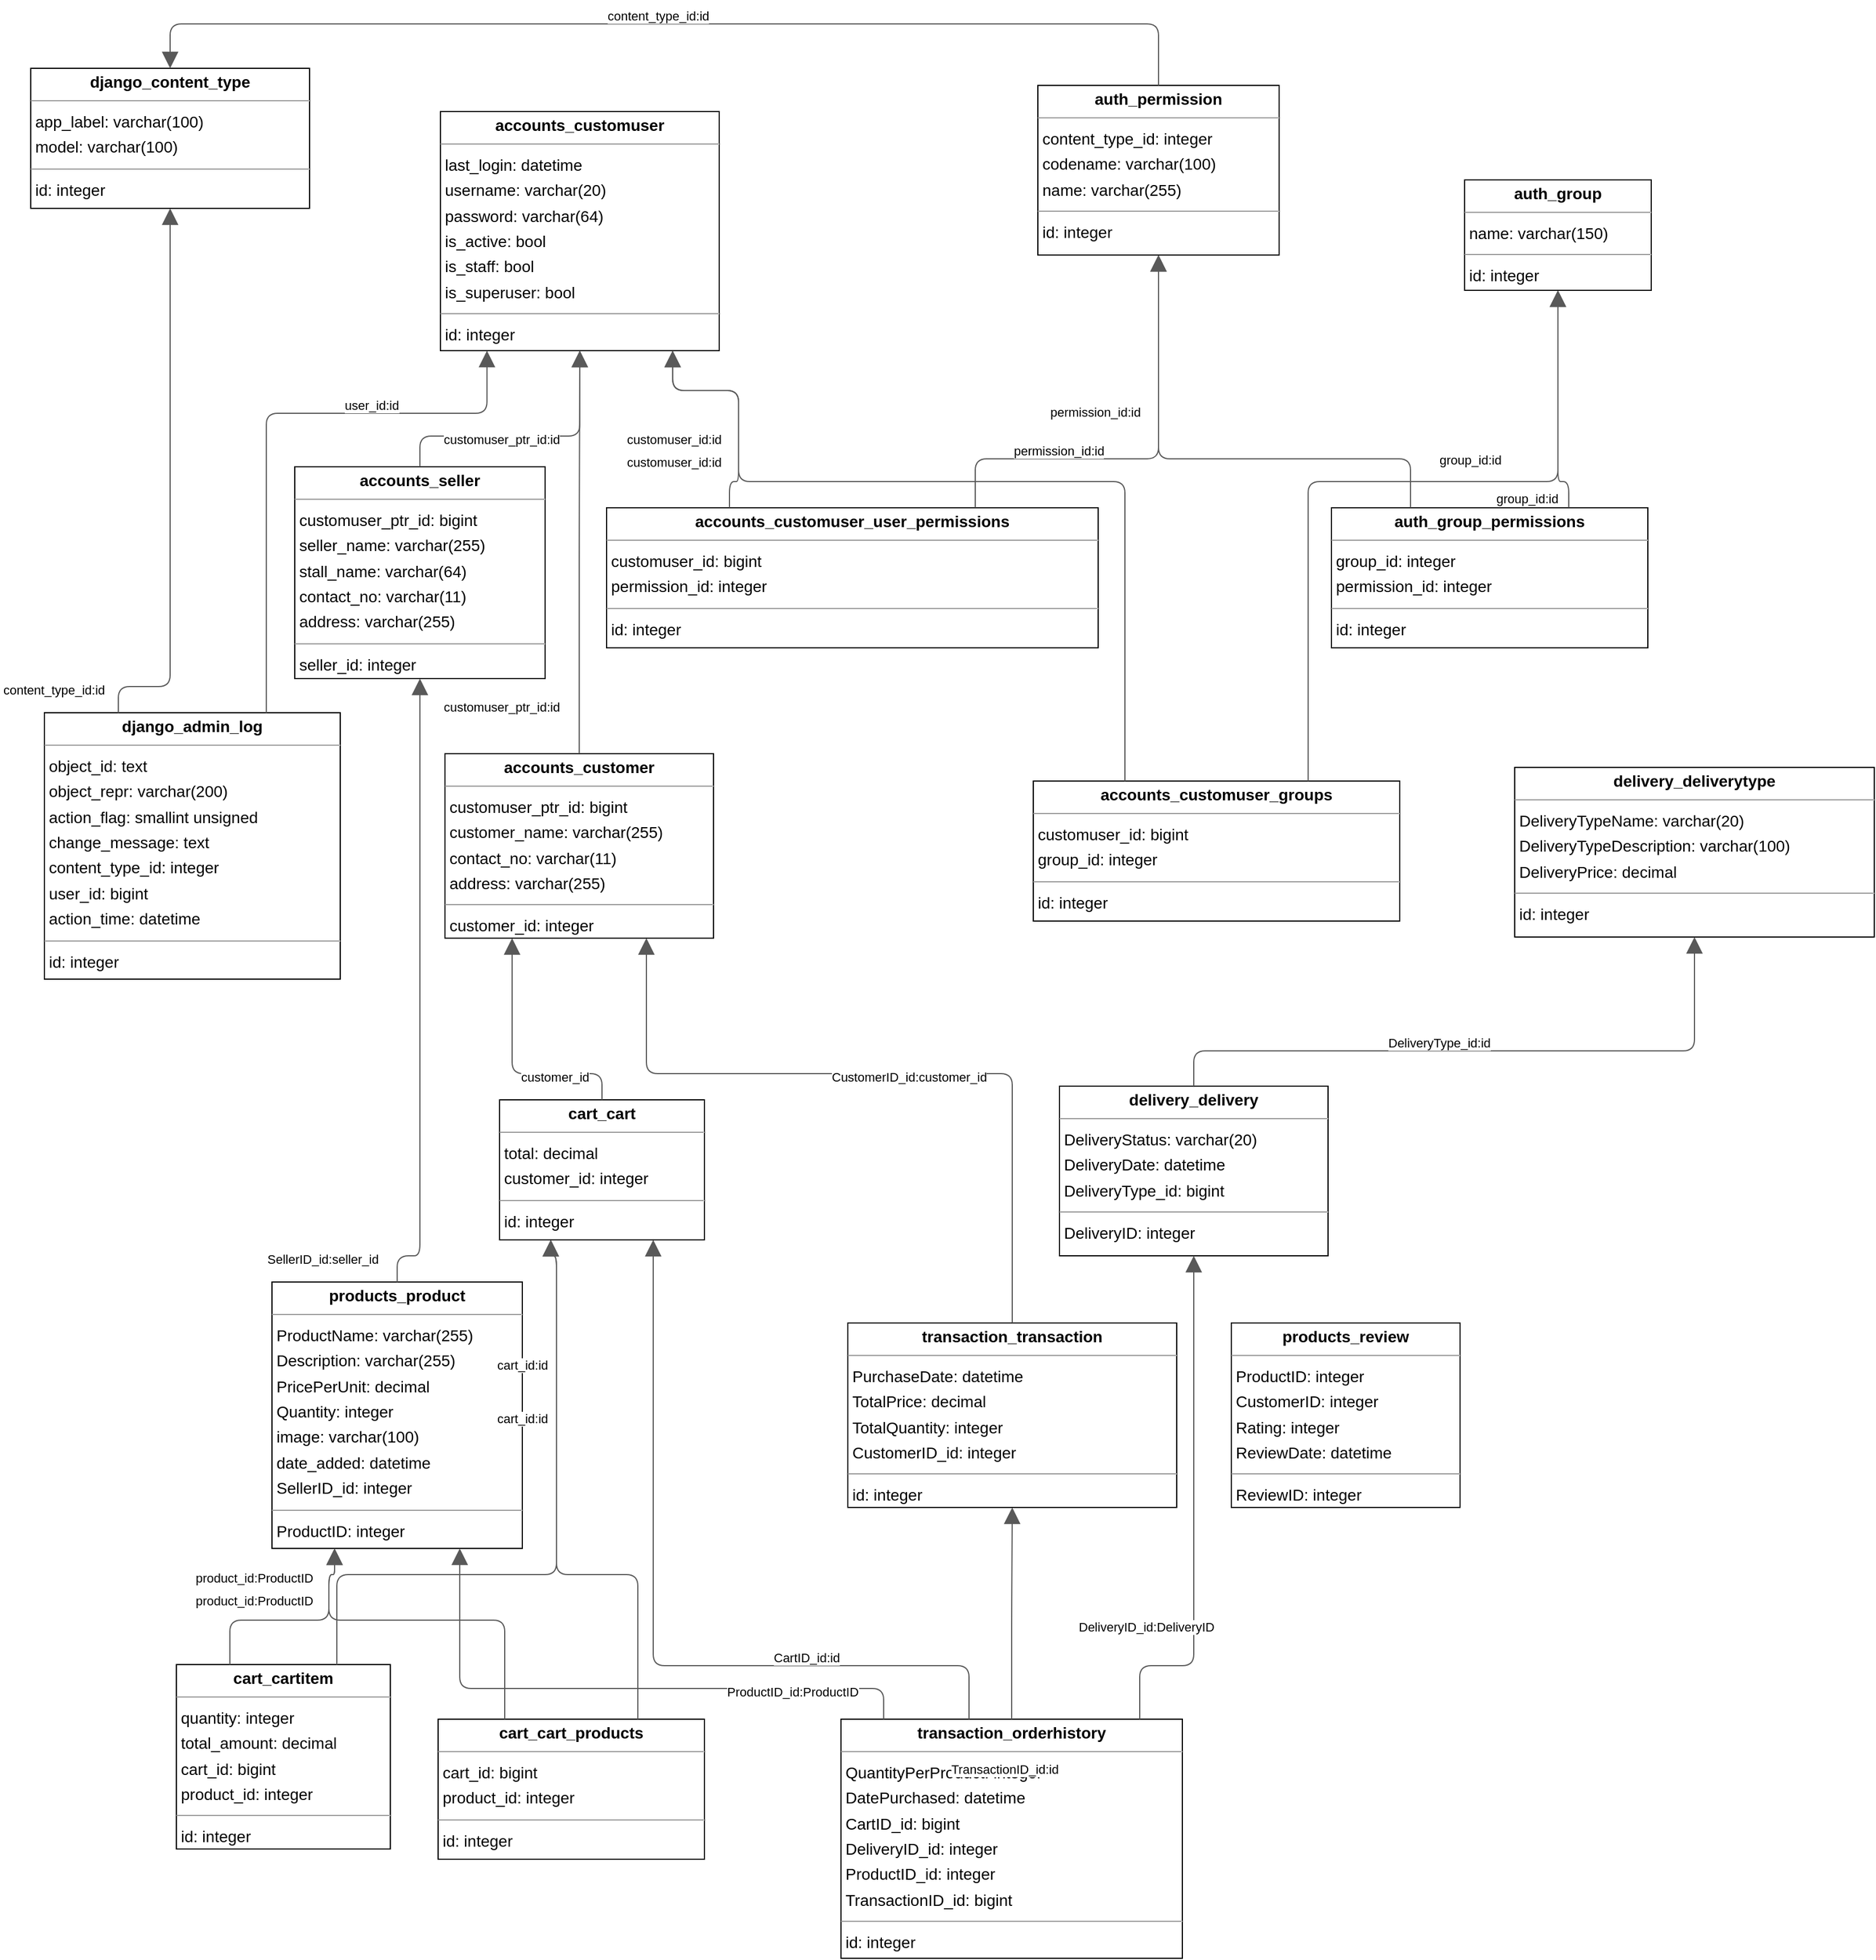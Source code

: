<mxGraphModel dx="0" dy="0" grid="1" gridSize="10" guides="1" tooltips="1" connect="1" arrows="1" fold="1" page="0" pageScale="1" background="none" math="0" shadow="0">
  <root>
    <mxCell id="0" />
    <mxCell id="1" parent="0" />
    <mxCell id="node13" parent="1" vertex="1" value="&lt;p style=&quot;margin:0px;margin-top:4px;text-align:center;&quot;&gt;&lt;b&gt;accounts_customer&lt;/b&gt;&lt;/p&gt;&lt;hr size=&quot;1&quot;/&gt;&lt;p style=&quot;margin:0 0 0 4px;line-height:1.6;&quot;&gt; customuser_ptr_id: bigint&lt;br/&gt; customer_name: varchar(255)&lt;br/&gt; contact_no: varchar(11)&lt;br/&gt; address: varchar(255)&lt;/p&gt;&lt;hr size=&quot;1&quot;/&gt;&lt;p style=&quot;margin:0 0 0 4px;line-height:1.6;&quot;&gt; customer_id: integer&lt;/p&gt;" style="verticalAlign=top;align=left;overflow=fill;fontSize=14;fontFamily=Helvetica;html=1;rounded=0;shadow=0;comic=0;labelBackgroundColor=none;strokeWidth=1;">
      <mxGeometry x="149" y="819" width="236" height="162" as="geometry" />
    </mxCell>
    <mxCell id="node3" parent="1" vertex="1" value="&lt;p style=&quot;margin:0px;margin-top:4px;text-align:center;&quot;&gt;&lt;b&gt;accounts_customuser&lt;/b&gt;&lt;/p&gt;&lt;hr size=&quot;1&quot;/&gt;&lt;p style=&quot;margin:0 0 0 4px;line-height:1.6;&quot;&gt; last_login: datetime&lt;br/&gt; username: varchar(20)&lt;br/&gt; password: varchar(64)&lt;br/&gt; is_active: bool&lt;br/&gt; is_staff: bool&lt;br/&gt; is_superuser: bool&lt;/p&gt;&lt;hr size=&quot;1&quot;/&gt;&lt;p style=&quot;margin:0 0 0 4px;line-height:1.6;&quot;&gt; id: integer&lt;/p&gt;" style="verticalAlign=top;align=left;overflow=fill;fontSize=14;fontFamily=Helvetica;html=1;rounded=0;shadow=0;comic=0;labelBackgroundColor=none;strokeWidth=1;">
      <mxGeometry x="145" y="255" width="245" height="210" as="geometry" />
    </mxCell>
    <mxCell id="node2" parent="1" vertex="1" value="&lt;p style=&quot;margin:0px;margin-top:4px;text-align:center;&quot;&gt;&lt;b&gt;accounts_customuser_groups&lt;/b&gt;&lt;/p&gt;&lt;hr size=&quot;1&quot;/&gt;&lt;p style=&quot;margin:0 0 0 4px;line-height:1.6;&quot;&gt; customuser_id: bigint&lt;br/&gt; group_id: integer&lt;/p&gt;&lt;hr size=&quot;1&quot;/&gt;&lt;p style=&quot;margin:0 0 0 4px;line-height:1.6;&quot;&gt; id: integer&lt;/p&gt;" style="verticalAlign=top;align=left;overflow=fill;fontSize=14;fontFamily=Helvetica;html=1;rounded=0;shadow=0;comic=0;labelBackgroundColor=none;strokeWidth=1;">
      <mxGeometry x="666" y="843" width="322" height="123" as="geometry" />
    </mxCell>
    <mxCell id="node8" parent="1" vertex="1" value="&lt;p style=&quot;margin:0px;margin-top:4px;text-align:center;&quot;&gt;&lt;b&gt;accounts_customuser_user_permissions&lt;/b&gt;&lt;/p&gt;&lt;hr size=&quot;1&quot;/&gt;&lt;p style=&quot;margin:0 0 0 4px;line-height:1.6;&quot;&gt; customuser_id: bigint&lt;br/&gt; permission_id: integer&lt;/p&gt;&lt;hr size=&quot;1&quot;/&gt;&lt;p style=&quot;margin:0 0 0 4px;line-height:1.6;&quot;&gt; id: integer&lt;/p&gt;" style="verticalAlign=top;align=left;overflow=fill;fontSize=14;fontFamily=Helvetica;html=1;rounded=0;shadow=0;comic=0;labelBackgroundColor=none;strokeWidth=1;">
      <mxGeometry x="291" y="603" width="432" height="123" as="geometry" />
    </mxCell>
    <mxCell id="node11" parent="1" vertex="1" value="&lt;p style=&quot;margin:0px;margin-top:4px;text-align:center;&quot;&gt;&lt;b&gt;accounts_seller&lt;/b&gt;&lt;/p&gt;&lt;hr size=&quot;1&quot;/&gt;&lt;p style=&quot;margin:0 0 0 4px;line-height:1.6;&quot;&gt; customuser_ptr_id: bigint&lt;br/&gt; seller_name: varchar(255)&lt;br/&gt; stall_name: varchar(64)&lt;br/&gt; contact_no: varchar(11)&lt;br/&gt; address: varchar(255)&lt;/p&gt;&lt;hr size=&quot;1&quot;/&gt;&lt;p style=&quot;margin:0 0 0 4px;line-height:1.6;&quot;&gt; seller_id: integer&lt;/p&gt;" style="verticalAlign=top;align=left;overflow=fill;fontSize=14;fontFamily=Helvetica;html=1;rounded=0;shadow=0;comic=0;labelBackgroundColor=none;strokeWidth=1;">
      <mxGeometry x="17" y="567" width="220" height="186" as="geometry" />
    </mxCell>
    <mxCell id="node6" parent="1" vertex="1" value="&lt;p style=&quot;margin:0px;margin-top:4px;text-align:center;&quot;&gt;&lt;b&gt;auth_group&lt;/b&gt;&lt;/p&gt;&lt;hr size=&quot;1&quot;/&gt;&lt;p style=&quot;margin:0 0 0 4px;line-height:1.6;&quot;&gt; name: varchar(150)&lt;/p&gt;&lt;hr size=&quot;1&quot;/&gt;&lt;p style=&quot;margin:0 0 0 4px;line-height:1.6;&quot;&gt; id: integer&lt;/p&gt;" style="verticalAlign=top;align=left;overflow=fill;fontSize=14;fontFamily=Helvetica;html=1;rounded=0;shadow=0;comic=0;labelBackgroundColor=none;strokeWidth=1;">
      <mxGeometry x="1045" y="315" width="164" height="97" as="geometry" />
    </mxCell>
    <mxCell id="node14" parent="1" vertex="1" value="&lt;p style=&quot;margin:0px;margin-top:4px;text-align:center;&quot;&gt;&lt;b&gt;auth_group_permissions&lt;/b&gt;&lt;/p&gt;&lt;hr size=&quot;1&quot;/&gt;&lt;p style=&quot;margin:0 0 0 4px;line-height:1.6;&quot;&gt; group_id: integer&lt;br/&gt; permission_id: integer&lt;/p&gt;&lt;hr size=&quot;1&quot;/&gt;&lt;p style=&quot;margin:0 0 0 4px;line-height:1.6;&quot;&gt; id: integer&lt;/p&gt;" style="verticalAlign=top;align=left;overflow=fill;fontSize=14;fontFamily=Helvetica;html=1;rounded=0;shadow=0;comic=0;labelBackgroundColor=none;strokeWidth=1;">
      <mxGeometry x="928" y="603" width="278" height="123" as="geometry" />
    </mxCell>
    <mxCell id="node17" parent="1" vertex="1" value="&lt;p style=&quot;margin:0px;margin-top:4px;text-align:center;&quot;&gt;&lt;b&gt;auth_permission&lt;/b&gt;&lt;/p&gt;&lt;hr size=&quot;1&quot;/&gt;&lt;p style=&quot;margin:0 0 0 4px;line-height:1.6;&quot;&gt; content_type_id: integer&lt;br/&gt; codename: varchar(100)&lt;br/&gt; name: varchar(255)&lt;/p&gt;&lt;hr size=&quot;1&quot;/&gt;&lt;p style=&quot;margin:0 0 0 4px;line-height:1.6;&quot;&gt; id: integer&lt;/p&gt;" style="verticalAlign=top;align=left;overflow=fill;fontSize=14;fontFamily=Helvetica;html=1;rounded=0;shadow=0;comic=0;labelBackgroundColor=none;strokeWidth=1;">
      <mxGeometry x="670" y="232" width="212" height="149" as="geometry" />
    </mxCell>
    <mxCell id="node15" parent="1" vertex="1" value="&lt;p style=&quot;margin:0px;margin-top:4px;text-align:center;&quot;&gt;&lt;b&gt;cart_cart&lt;/b&gt;&lt;/p&gt;&lt;hr size=&quot;1&quot;/&gt;&lt;p style=&quot;margin:0 0 0 4px;line-height:1.6;&quot;&gt; total: decimal&lt;br/&gt; customer_id: integer&lt;/p&gt;&lt;hr size=&quot;1&quot;/&gt;&lt;p style=&quot;margin:0 0 0 4px;line-height:1.6;&quot;&gt; id: integer&lt;/p&gt;" style="verticalAlign=top;align=left;overflow=fill;fontSize=14;fontFamily=Helvetica;html=1;rounded=0;shadow=0;comic=0;labelBackgroundColor=none;strokeWidth=1;">
      <mxGeometry x="197" y="1123" width="180" height="123" as="geometry" />
    </mxCell>
    <mxCell id="node18" parent="1" vertex="1" value="&lt;p style=&quot;margin:0px;margin-top:4px;text-align:center;&quot;&gt;&lt;b&gt;cart_cart_products&lt;/b&gt;&lt;/p&gt;&lt;hr size=&quot;1&quot;/&gt;&lt;p style=&quot;margin:0 0 0 4px;line-height:1.6;&quot;&gt; cart_id: bigint&lt;br/&gt; product_id: integer&lt;/p&gt;&lt;hr size=&quot;1&quot;/&gt;&lt;p style=&quot;margin:0 0 0 4px;line-height:1.6;&quot;&gt; id: integer&lt;/p&gt;" style="verticalAlign=top;align=left;overflow=fill;fontSize=14;fontFamily=Helvetica;html=1;rounded=0;shadow=0;comic=0;labelBackgroundColor=none;strokeWidth=1;">
      <mxGeometry x="143" y="1667" width="234" height="123" as="geometry" />
    </mxCell>
    <mxCell id="node7" parent="1" vertex="1" value="&lt;p style=&quot;margin:0px;margin-top:4px;text-align:center;&quot;&gt;&lt;b&gt;cart_cartitem&lt;/b&gt;&lt;/p&gt;&lt;hr size=&quot;1&quot;/&gt;&lt;p style=&quot;margin:0 0 0 4px;line-height:1.6;&quot;&gt; quantity: integer&lt;br/&gt; total_amount: decimal&lt;br/&gt; cart_id: bigint&lt;br/&gt; product_id: integer&lt;/p&gt;&lt;hr size=&quot;1&quot;/&gt;&lt;p style=&quot;margin:0 0 0 4px;line-height:1.6;&quot;&gt; id: integer&lt;/p&gt;" style="verticalAlign=top;align=left;overflow=fill;fontSize=14;fontFamily=Helvetica;html=1;rounded=0;shadow=0;comic=0;labelBackgroundColor=none;strokeWidth=1;">
      <mxGeometry x="-87" y="1619" width="188" height="162" as="geometry" />
    </mxCell>
    <mxCell id="node9" parent="1" vertex="1" value="&lt;p style=&quot;margin:0px;margin-top:4px;text-align:center;&quot;&gt;&lt;b&gt;delivery_delivery&lt;/b&gt;&lt;/p&gt;&lt;hr size=&quot;1&quot;/&gt;&lt;p style=&quot;margin:0 0 0 4px;line-height:1.6;&quot;&gt; DeliveryStatus: varchar(20)&lt;br/&gt; DeliveryDate: datetime&lt;br/&gt; DeliveryType_id: bigint&lt;/p&gt;&lt;hr size=&quot;1&quot;/&gt;&lt;p style=&quot;margin:0 0 0 4px;line-height:1.6;&quot;&gt; DeliveryID: integer&lt;/p&gt;" style="verticalAlign=top;align=left;overflow=fill;fontSize=14;fontFamily=Helvetica;html=1;rounded=0;shadow=0;comic=0;labelBackgroundColor=none;strokeWidth=1;">
      <mxGeometry x="689" y="1111" width="236" height="149" as="geometry" />
    </mxCell>
    <mxCell id="node0" parent="1" vertex="1" value="&lt;p style=&quot;margin:0px;margin-top:4px;text-align:center;&quot;&gt;&lt;b&gt;delivery_deliverytype&lt;/b&gt;&lt;/p&gt;&lt;hr size=&quot;1&quot;/&gt;&lt;p style=&quot;margin:0 0 0 4px;line-height:1.6;&quot;&gt; DeliveryTypeName: varchar(20)&lt;br/&gt; DeliveryTypeDescription: varchar(100)&lt;br/&gt; DeliveryPrice: decimal&lt;/p&gt;&lt;hr size=&quot;1&quot;/&gt;&lt;p style=&quot;margin:0 0 0 4px;line-height:1.6;&quot;&gt; id: integer&lt;/p&gt;" style="verticalAlign=top;align=left;overflow=fill;fontSize=14;fontFamily=Helvetica;html=1;rounded=0;shadow=0;comic=0;labelBackgroundColor=none;strokeWidth=1;">
      <mxGeometry x="1089" y="831" width="316" height="149" as="geometry" />
    </mxCell>
    <mxCell id="node16" parent="1" vertex="1" value="&lt;p style=&quot;margin:0px;margin-top:4px;text-align:center;&quot;&gt;&lt;b&gt;django_admin_log&lt;/b&gt;&lt;/p&gt;&lt;hr size=&quot;1&quot;/&gt;&lt;p style=&quot;margin:0 0 0 4px;line-height:1.6;&quot;&gt; object_id: text&lt;br/&gt; object_repr: varchar(200)&lt;br/&gt; action_flag: smallint unsigned&lt;br/&gt; change_message: text&lt;br/&gt; content_type_id: integer&lt;br/&gt; user_id: bigint&lt;br/&gt; action_time: datetime&lt;/p&gt;&lt;hr size=&quot;1&quot;/&gt;&lt;p style=&quot;margin:0 0 0 4px;line-height:1.6;&quot;&gt; id: integer&lt;/p&gt;" style="verticalAlign=top;align=left;overflow=fill;fontSize=14;fontFamily=Helvetica;html=1;rounded=0;shadow=0;comic=0;labelBackgroundColor=none;strokeWidth=1;">
      <mxGeometry x="-203" y="783" width="260" height="234" as="geometry" />
    </mxCell>
    <mxCell id="node1" parent="1" vertex="1" value="&lt;p style=&quot;margin:0px;margin-top:4px;text-align:center;&quot;&gt;&lt;b&gt;django_content_type&lt;/b&gt;&lt;/p&gt;&lt;hr size=&quot;1&quot;/&gt;&lt;p style=&quot;margin:0 0 0 4px;line-height:1.6;&quot;&gt; app_label: varchar(100)&lt;br/&gt; model: varchar(100)&lt;/p&gt;&lt;hr size=&quot;1&quot;/&gt;&lt;p style=&quot;margin:0 0 0 4px;line-height:1.6;&quot;&gt; id: integer&lt;/p&gt;" style="verticalAlign=top;align=left;overflow=fill;fontSize=14;fontFamily=Helvetica;html=1;rounded=0;shadow=0;comic=0;labelBackgroundColor=none;strokeWidth=1;">
      <mxGeometry x="-215" y="217" width="245" height="123" as="geometry" />
    </mxCell>
    <mxCell id="node5" parent="1" vertex="1" value="&lt;p style=&quot;margin:0px;margin-top:4px;text-align:center;&quot;&gt;&lt;b&gt;products_product&lt;/b&gt;&lt;/p&gt;&lt;hr size=&quot;1&quot;/&gt;&lt;p style=&quot;margin:0 0 0 4px;line-height:1.6;&quot;&gt; ProductName: varchar(255)&lt;br/&gt; Description: varchar(255)&lt;br/&gt; PricePerUnit: decimal&lt;br/&gt; Quantity: integer&lt;br/&gt; image: varchar(100)&lt;br/&gt; date_added: datetime&lt;br/&gt; SellerID_id: integer&lt;/p&gt;&lt;hr size=&quot;1&quot;/&gt;&lt;p style=&quot;margin:0 0 0 4px;line-height:1.6;&quot;&gt; ProductID: integer&lt;/p&gt;" style="verticalAlign=top;align=left;overflow=fill;fontSize=14;fontFamily=Helvetica;html=1;rounded=0;shadow=0;comic=0;labelBackgroundColor=none;strokeWidth=1;">
      <mxGeometry x="-3" y="1283" width="220" height="234" as="geometry" />
    </mxCell>
    <mxCell id="node12" parent="1" vertex="1" value="&lt;p style=&quot;margin:0px;margin-top:4px;text-align:center;&quot;&gt;&lt;b&gt;products_review&lt;/b&gt;&lt;/p&gt;&lt;hr size=&quot;1&quot;/&gt;&lt;p style=&quot;margin:0 0 0 4px;line-height:1.6;&quot;&gt; ProductID: integer&lt;br/&gt; CustomerID: integer&lt;br/&gt; Rating: integer&lt;br/&gt; ReviewDate: datetime&lt;/p&gt;&lt;hr size=&quot;1&quot;/&gt;&lt;p style=&quot;margin:0 0 0 4px;line-height:1.6;&quot;&gt; ReviewID: integer&lt;/p&gt;" style="verticalAlign=top;align=left;overflow=fill;fontSize=14;fontFamily=Helvetica;html=1;rounded=0;shadow=0;comic=0;labelBackgroundColor=none;strokeWidth=1;">
      <mxGeometry x="840" y="1319" width="201" height="162" as="geometry" />
    </mxCell>
    <mxCell id="node10" parent="1" vertex="1" value="&lt;p style=&quot;margin:0px;margin-top:4px;text-align:center;&quot;&gt;&lt;b&gt;transaction_orderhistory&lt;/b&gt;&lt;/p&gt;&lt;hr size=&quot;1&quot;/&gt;&lt;p style=&quot;margin:0 0 0 4px;line-height:1.6;&quot;&gt; QuantityPerProduct: integer&lt;br/&gt; DatePurchased: datetime&lt;br/&gt; CartID_id: bigint&lt;br/&gt; DeliveryID_id: integer&lt;br/&gt; ProductID_id: integer&lt;br/&gt; TransactionID_id: bigint&lt;/p&gt;&lt;hr size=&quot;1&quot;/&gt;&lt;p style=&quot;margin:0 0 0 4px;line-height:1.6;&quot;&gt; id: integer&lt;/p&gt;" style="verticalAlign=top;align=left;overflow=fill;fontSize=14;fontFamily=Helvetica;html=1;rounded=0;shadow=0;comic=0;labelBackgroundColor=none;strokeWidth=1;">
      <mxGeometry x="497" y="1667" width="300" height="210" as="geometry" />
    </mxCell>
    <mxCell id="node4" parent="1" vertex="1" value="&lt;p style=&quot;margin:0px;margin-top:4px;text-align:center;&quot;&gt;&lt;b&gt;transaction_transaction&lt;/b&gt;&lt;/p&gt;&lt;hr size=&quot;1&quot;/&gt;&lt;p style=&quot;margin:0 0 0 4px;line-height:1.6;&quot;&gt; PurchaseDate: datetime&lt;br/&gt; TotalPrice: decimal&lt;br/&gt; TotalQuantity: integer&lt;br/&gt; CustomerID_id: integer&lt;/p&gt;&lt;hr size=&quot;1&quot;/&gt;&lt;p style=&quot;margin:0 0 0 4px;line-height:1.6;&quot;&gt; id: integer&lt;/p&gt;" style="verticalAlign=top;align=left;overflow=fill;fontSize=14;fontFamily=Helvetica;html=1;rounded=0;shadow=0;comic=0;labelBackgroundColor=none;strokeWidth=1;">
      <mxGeometry x="503" y="1319" width="289" height="162" as="geometry" />
    </mxCell>
    <mxCell id="edge21" edge="1" value="" parent="1" source="node13" target="node3" style="html=1;rounded=1;edgeStyle=orthogonalEdgeStyle;dashed=0;startArrow=none;endArrow=block;endSize=12;strokeColor=#595959;exitX=0.500;exitY=0.000;exitDx=0;exitDy=0;entryX=0.500;entryY=1.000;entryDx=0;entryDy=0;">
      <mxGeometry width="50" height="50" relative="1" as="geometry">
        <Array as="points" />
      </mxGeometry>
    </mxCell>
    <mxCell id="label128" parent="edge21" vertex="1" connectable="0" value="customuser_ptr_id:id" style="edgeLabel;resizable=0;html=1;align=left;verticalAlign=top;strokeColor=default;">
      <mxGeometry x="146" y="765" as="geometry" />
    </mxCell>
    <mxCell id="edge2" edge="1" value="" parent="1" source="node2" target="node3" style="html=1;rounded=1;edgeStyle=orthogonalEdgeStyle;dashed=0;startArrow=none;endArrow=block;endSize=12;strokeColor=#595959;exitX=0.250;exitY=0.000;exitDx=0;exitDy=0;entryX=0.833;entryY=1.000;entryDx=0;entryDy=0;">
      <mxGeometry width="50" height="50" relative="1" as="geometry">
        <Array as="points">
          <mxPoint x="747" y="580" />
          <mxPoint x="407" y="580" />
          <mxPoint x="407" y="500" />
          <mxPoint x="349" y="500" />
        </Array>
      </mxGeometry>
    </mxCell>
    <mxCell id="label14" parent="edge2" vertex="1" connectable="0" value="customuser_id:id" style="edgeLabel;resizable=0;html=1;align=left;verticalAlign=top;strokeColor=default;">
      <mxGeometry x="307" y="530" as="geometry" />
    </mxCell>
    <mxCell id="edge13" edge="1" value="" parent="1" source="node2" target="node6" style="html=1;rounded=1;edgeStyle=orthogonalEdgeStyle;dashed=0;startArrow=none;endArrow=block;endSize=12;strokeColor=#595959;exitX=0.750;exitY=0.000;exitDx=0;exitDy=0;entryX=0.500;entryY=1.000;entryDx=0;entryDy=0;">
      <mxGeometry width="50" height="50" relative="1" as="geometry">
        <Array as="points">
          <mxPoint x="908" y="580" />
          <mxPoint x="1127" y="580" />
        </Array>
      </mxGeometry>
    </mxCell>
    <mxCell id="label80" parent="edge13" vertex="1" connectable="0" value="group_id:id" style="edgeLabel;resizable=0;html=1;align=left;verticalAlign=top;strokeColor=default;">
      <mxGeometry x="1021" y="548" as="geometry" />
    </mxCell>
    <mxCell id="edge11" edge="1" value="" parent="1" source="node8" target="node3" style="html=1;rounded=1;edgeStyle=orthogonalEdgeStyle;dashed=0;startArrow=none;endArrow=block;endSize=12;strokeColor=#595959;exitX=0.250;exitY=0.000;exitDx=0;exitDy=0;entryX=0.833;entryY=1.000;entryDx=0;entryDy=0;">
      <mxGeometry width="50" height="50" relative="1" as="geometry">
        <Array as="points">
          <mxPoint x="399" y="580" />
          <mxPoint x="407" y="580" />
          <mxPoint x="407" y="500" />
          <mxPoint x="349" y="500" />
        </Array>
      </mxGeometry>
    </mxCell>
    <mxCell id="label68" parent="edge11" vertex="1" connectable="0" value="customuser_id:id" style="edgeLabel;resizable=0;html=1;align=left;verticalAlign=top;strokeColor=default;">
      <mxGeometry x="307" y="550" as="geometry" />
    </mxCell>
    <mxCell id="edge10" edge="1" value="" parent="1" source="node8" target="node17" style="html=1;rounded=1;edgeStyle=orthogonalEdgeStyle;dashed=0;startArrow=none;endArrow=block;endSize=12;strokeColor=#595959;exitX=0.750;exitY=0.000;exitDx=0;exitDy=0;entryX=0.500;entryY=1.000;entryDx=0;entryDy=0;">
      <mxGeometry width="50" height="50" relative="1" as="geometry">
        <Array as="points">
          <mxPoint x="615" y="560" />
          <mxPoint x="776" y="560" />
        </Array>
      </mxGeometry>
    </mxCell>
    <mxCell id="label62" parent="edge10" vertex="1" connectable="0" value="permission_id:id" style="edgeLabel;resizable=0;html=1;align=left;verticalAlign=top;strokeColor=default;">
      <mxGeometry x="647" y="540" as="geometry" />
    </mxCell>
    <mxCell id="edge0" edge="1" value="" parent="1" source="node11" target="node3" style="html=1;rounded=1;edgeStyle=orthogonalEdgeStyle;dashed=0;startArrow=none;endArrow=block;endSize=12;strokeColor=#595959;exitX=0.500;exitY=0.000;exitDx=0;exitDy=0;entryX=0.500;entryY=1.000;entryDx=0;entryDy=0;">
      <mxGeometry width="50" height="50" relative="1" as="geometry">
        <Array as="points">
          <mxPoint x="127" y="540" />
          <mxPoint x="267" y="540" />
        </Array>
      </mxGeometry>
    </mxCell>
    <mxCell id="label2" parent="edge0" vertex="1" connectable="0" value="customuser_ptr_id:id" style="edgeLabel;resizable=0;html=1;align=left;verticalAlign=top;strokeColor=default;">
      <mxGeometry x="146" y="530" as="geometry" />
    </mxCell>
    <mxCell id="edge7" edge="1" value="" parent="1" source="node14" target="node6" style="html=1;rounded=1;edgeStyle=orthogonalEdgeStyle;dashed=0;startArrow=none;endArrow=block;endSize=12;strokeColor=#595959;exitX=0.750;exitY=0.000;exitDx=0;exitDy=0;entryX=0.500;entryY=1.000;entryDx=0;entryDy=0;">
      <mxGeometry width="50" height="50" relative="1" as="geometry">
        <Array as="points">
          <mxPoint x="1137" y="580" />
          <mxPoint x="1127" y="580" />
        </Array>
      </mxGeometry>
    </mxCell>
    <mxCell id="label44" parent="edge7" vertex="1" connectable="0" value="group_id:id" style="edgeLabel;resizable=0;html=1;align=left;verticalAlign=top;strokeColor=default;">
      <mxGeometry x="1071" y="582" as="geometry" />
    </mxCell>
    <mxCell id="edge18" edge="1" value="" parent="1" source="node14" target="node17" style="html=1;rounded=1;edgeStyle=orthogonalEdgeStyle;dashed=0;startArrow=none;endArrow=block;endSize=12;strokeColor=#595959;exitX=0.250;exitY=0.000;exitDx=0;exitDy=0;entryX=0.500;entryY=1.000;entryDx=0;entryDy=0;">
      <mxGeometry width="50" height="50" relative="1" as="geometry">
        <Array as="points">
          <mxPoint x="998" y="560" />
          <mxPoint x="776" y="560" />
        </Array>
      </mxGeometry>
    </mxCell>
    <mxCell id="label110" parent="edge18" vertex="1" connectable="0" value="permission_id:id" style="edgeLabel;resizable=0;html=1;align=left;verticalAlign=top;strokeColor=default;">
      <mxGeometry x="679" y="506" as="geometry" />
    </mxCell>
    <mxCell id="edge8" edge="1" value="" parent="1" source="node17" target="node1" style="html=1;rounded=1;edgeStyle=orthogonalEdgeStyle;dashed=0;startArrow=none;endArrow=block;endSize=12;strokeColor=#595959;exitX=0.500;exitY=0.000;exitDx=0;exitDy=0;entryX=0.500;entryY=0.000;entryDx=0;entryDy=0;">
      <mxGeometry width="50" height="50" relative="1" as="geometry">
        <Array as="points">
          <mxPoint x="776" y="178" />
          <mxPoint x="-93" y="178" />
        </Array>
      </mxGeometry>
    </mxCell>
    <mxCell id="label50" parent="edge8" vertex="1" connectable="0" value="content_type_id:id" style="edgeLabel;resizable=0;html=1;align=left;verticalAlign=top;strokeColor=default;">
      <mxGeometry x="290" y="158" as="geometry" />
    </mxCell>
    <mxCell id="edge4" edge="1" value="" parent="1" source="node15" target="node13" style="html=1;rounded=1;edgeStyle=orthogonalEdgeStyle;dashed=0;startArrow=none;endArrow=block;endSize=12;strokeColor=#595959;exitX=0.500;exitY=0.000;exitDx=0;exitDy=0;entryX=0.250;entryY=1.000;entryDx=0;entryDy=0;">
      <mxGeometry width="50" height="50" relative="1" as="geometry">
        <Array as="points">
          <mxPoint x="287" y="1100" />
          <mxPoint x="208" y="1100" />
        </Array>
      </mxGeometry>
    </mxCell>
    <mxCell id="label26" parent="edge4" vertex="1" connectable="0" value="customer_id" style="edgeLabel;resizable=0;html=1;align=left;verticalAlign=top;strokeColor=default;">
      <mxGeometry x="214" y="1090" as="geometry" />
    </mxCell>
    <mxCell id="edge14" edge="1" value="" parent="1" source="node18" target="node15" style="html=1;rounded=1;edgeStyle=orthogonalEdgeStyle;dashed=0;startArrow=none;endArrow=block;endSize=12;strokeColor=#595959;exitX=0.750;exitY=0.000;exitDx=0;exitDy=0;entryX=0.250;entryY=1.000;entryDx=0;entryDy=0;">
      <mxGeometry width="50" height="50" relative="1" as="geometry">
        <Array as="points">
          <mxPoint x="319" y="1540" />
          <mxPoint x="247" y="1540" />
          <mxPoint x="247" y="1260" />
          <mxPoint x="242" y="1260" />
        </Array>
      </mxGeometry>
    </mxCell>
    <mxCell id="label86" parent="edge14" vertex="1" connectable="0" value="cart_id:id" style="edgeLabel;resizable=0;html=1;align=left;verticalAlign=top;strokeColor=default;">
      <mxGeometry x="193" y="1343" as="geometry" />
    </mxCell>
    <mxCell id="edge19" edge="1" value="" parent="1" source="node18" target="node5" style="html=1;rounded=1;edgeStyle=orthogonalEdgeStyle;dashed=0;startArrow=none;endArrow=block;endSize=12;strokeColor=#595959;exitX=0.250;exitY=0.000;exitDx=0;exitDy=0;entryX=0.250;entryY=1.000;entryDx=0;entryDy=0;">
      <mxGeometry width="50" height="50" relative="1" as="geometry">
        <Array as="points">
          <mxPoint x="202" y="1580" />
          <mxPoint x="47" y="1580" />
          <mxPoint x="47" y="1540" />
          <mxPoint x="52" y="1540" />
        </Array>
      </mxGeometry>
    </mxCell>
    <mxCell id="label116" parent="edge19" vertex="1" connectable="0" value="product_id:ProductID" style="edgeLabel;resizable=0;html=1;align=left;verticalAlign=top;strokeColor=default;">
      <mxGeometry x="-72" y="1530" as="geometry" />
    </mxCell>
    <mxCell id="edge22" edge="1" value="" parent="1" source="node7" target="node15" style="html=1;rounded=1;edgeStyle=orthogonalEdgeStyle;dashed=0;startArrow=none;endArrow=block;endSize=12;strokeColor=#595959;exitX=0.750;exitY=0.000;exitDx=0;exitDy=0;entryX=0.250;entryY=1.000;entryDx=0;entryDy=0;">
      <mxGeometry width="50" height="50" relative="1" as="geometry">
        <Array as="points">
          <mxPoint x="54" y="1540" />
          <mxPoint x="247" y="1540" />
          <mxPoint x="247" y="1260" />
          <mxPoint x="242" y="1260" />
        </Array>
      </mxGeometry>
    </mxCell>
    <mxCell id="label134" parent="edge22" vertex="1" connectable="0" value="cart_id:id" style="edgeLabel;resizable=0;html=1;align=left;verticalAlign=top;strokeColor=default;">
      <mxGeometry x="193" y="1390" as="geometry" />
    </mxCell>
    <mxCell id="edge3" edge="1" value="" parent="1" source="node7" target="node5" style="html=1;rounded=1;edgeStyle=orthogonalEdgeStyle;dashed=0;startArrow=none;endArrow=block;endSize=12;strokeColor=#595959;exitX=0.250;exitY=0.000;exitDx=0;exitDy=0;entryX=0.250;entryY=1.000;entryDx=0;entryDy=0;">
      <mxGeometry width="50" height="50" relative="1" as="geometry">
        <Array as="points">
          <mxPoint x="-40" y="1580" />
          <mxPoint x="47" y="1580" />
          <mxPoint x="47" y="1540" />
          <mxPoint x="52" y="1540" />
        </Array>
      </mxGeometry>
    </mxCell>
    <mxCell id="label20" parent="edge3" vertex="1" connectable="0" value="product_id:ProductID" style="edgeLabel;resizable=0;html=1;align=left;verticalAlign=top;strokeColor=default;">
      <mxGeometry x="-72" y="1550" as="geometry" />
    </mxCell>
    <mxCell id="edge12" edge="1" value="" parent="1" source="node9" target="node0" style="html=1;rounded=1;edgeStyle=orthogonalEdgeStyle;dashed=0;startArrow=none;endArrow=block;endSize=12;strokeColor=#595959;exitX=0.500;exitY=0.000;exitDx=0;exitDy=0;entryX=0.500;entryY=1.000;entryDx=0;entryDy=0;">
      <mxGeometry width="50" height="50" relative="1" as="geometry">
        <Array as="points">
          <mxPoint x="807" y="1080" />
          <mxPoint x="1247" y="1080" />
        </Array>
      </mxGeometry>
    </mxCell>
    <mxCell id="label74" parent="edge12" vertex="1" connectable="0" value="DeliveryType_id:id" style="edgeLabel;resizable=0;html=1;align=left;verticalAlign=top;strokeColor=default;">
      <mxGeometry x="976" y="1060" as="geometry" />
    </mxCell>
    <mxCell id="edge1" edge="1" value="" parent="1" source="node16" target="node3" style="html=1;rounded=1;edgeStyle=orthogonalEdgeStyle;dashed=0;startArrow=none;endArrow=block;endSize=12;strokeColor=#595959;exitX=0.750;exitY=0.000;exitDx=0;exitDy=0;entryX=0.167;entryY=1.000;entryDx=0;entryDy=0;">
      <mxGeometry width="50" height="50" relative="1" as="geometry">
        <Array as="points">
          <mxPoint x="-8" y="520" />
          <mxPoint x="185" y="520" />
        </Array>
      </mxGeometry>
    </mxCell>
    <mxCell id="label8" parent="edge1" vertex="1" connectable="0" value="user_id:id" style="edgeLabel;resizable=0;html=1;align=left;verticalAlign=top;strokeColor=default;">
      <mxGeometry x="59" y="500" as="geometry" />
    </mxCell>
    <mxCell id="edge5" edge="1" value="" parent="1" source="node16" target="node1" style="html=1;rounded=1;edgeStyle=orthogonalEdgeStyle;dashed=0;startArrow=none;endArrow=block;endSize=12;strokeColor=#595959;exitX=0.250;exitY=0.000;exitDx=0;exitDy=0;entryX=0.500;entryY=1.000;entryDx=0;entryDy=0;">
      <mxGeometry width="50" height="50" relative="1" as="geometry">
        <Array as="points">
          <mxPoint x="-138" y="760" />
          <mxPoint x="-93" y="760" />
        </Array>
      </mxGeometry>
    </mxCell>
    <mxCell id="label32" parent="edge5" vertex="1" connectable="0" value="content_type_id:id" style="edgeLabel;resizable=0;html=1;align=left;verticalAlign=top;strokeColor=default;">
      <mxGeometry x="-241" y="750" as="geometry" />
    </mxCell>
    <mxCell id="edge20" edge="1" value="" parent="1" source="node5" target="node11" style="html=1;rounded=1;edgeStyle=orthogonalEdgeStyle;dashed=0;startArrow=none;endArrow=block;endSize=12;strokeColor=#595959;exitX=0.500;exitY=0.000;exitDx=0;exitDy=0;entryX=0.500;entryY=1.000;entryDx=0;entryDy=0;">
      <mxGeometry width="50" height="50" relative="1" as="geometry">
        <Array as="points">
          <mxPoint x="107" y="1260" />
          <mxPoint x="127" y="1260" />
        </Array>
      </mxGeometry>
    </mxCell>
    <mxCell id="label122" parent="edge20" vertex="1" connectable="0" value="SellerID_id:seller_id" style="edgeLabel;resizable=0;html=1;align=left;verticalAlign=top;strokeColor=default;">
      <mxGeometry x="-9" y="1250" as="geometry" />
    </mxCell>
    <mxCell id="edge17" edge="1" value="" parent="1" source="node10" target="node15" style="html=1;rounded=1;edgeStyle=orthogonalEdgeStyle;dashed=0;startArrow=none;endArrow=block;endSize=12;strokeColor=#595959;exitX=0.375;exitY=0.000;exitDx=0;exitDy=0;entryX=0.750;entryY=1.000;entryDx=0;entryDy=0;">
      <mxGeometry width="50" height="50" relative="1" as="geometry">
        <Array as="points">
          <mxPoint x="610" y="1620" />
          <mxPoint x="332" y="1620" />
        </Array>
      </mxGeometry>
    </mxCell>
    <mxCell id="label104" parent="edge17" vertex="1" connectable="0" value="CartID_id:id" style="edgeLabel;resizable=0;html=1;align=left;verticalAlign=top;strokeColor=default;">
      <mxGeometry x="436" y="1600" as="geometry" />
    </mxCell>
    <mxCell id="edge9" edge="1" value="" parent="1" source="node10" target="node9" style="html=1;rounded=1;edgeStyle=orthogonalEdgeStyle;dashed=0;startArrow=none;endArrow=block;endSize=12;strokeColor=#595959;exitX=0.875;exitY=0.000;exitDx=0;exitDy=0;entryX=0.500;entryY=1.000;entryDx=0;entryDy=0;">
      <mxGeometry width="50" height="50" relative="1" as="geometry">
        <Array as="points">
          <mxPoint x="760" y="1620" />
          <mxPoint x="807" y="1620" />
        </Array>
      </mxGeometry>
    </mxCell>
    <mxCell id="label56" parent="edge9" vertex="1" connectable="0" value="DeliveryID_id:DeliveryID" style="edgeLabel;resizable=0;html=1;align=left;verticalAlign=top;strokeColor=default;">
      <mxGeometry x="704" y="1573" as="geometry" />
    </mxCell>
    <mxCell id="edge6" edge="1" value="" parent="1" source="node10" target="node5" style="html=1;rounded=1;edgeStyle=orthogonalEdgeStyle;dashed=0;startArrow=none;endArrow=block;endSize=12;strokeColor=#595959;exitX=0.125;exitY=0.000;exitDx=0;exitDy=0;entryX=0.750;entryY=1.000;entryDx=0;entryDy=0;">
      <mxGeometry width="50" height="50" relative="1" as="geometry">
        <Array as="points">
          <mxPoint x="535" y="1640" />
          <mxPoint x="162" y="1640" />
        </Array>
      </mxGeometry>
    </mxCell>
    <mxCell id="label38" parent="edge6" vertex="1" connectable="0" value="ProductID_id:ProductID" style="edgeLabel;resizable=0;html=1;align=left;verticalAlign=top;strokeColor=default;">
      <mxGeometry x="395" y="1630" as="geometry" />
    </mxCell>
    <mxCell id="edge16" edge="1" value="" parent="1" source="node10" target="node4" style="html=1;rounded=1;edgeStyle=orthogonalEdgeStyle;dashed=0;startArrow=none;endArrow=block;endSize=12;strokeColor=#595959;exitX=0.500;exitY=0.000;exitDx=0;exitDy=0;entryX=0.500;entryY=1.000;entryDx=0;entryDy=0;">
      <mxGeometry width="50" height="50" relative="1" as="geometry">
        <Array as="points" />
      </mxGeometry>
    </mxCell>
    <mxCell id="label98" parent="edge16" vertex="1" connectable="0" value="TransactionID_id:id" style="edgeLabel;resizable=0;html=1;align=left;verticalAlign=top;strokeColor=default;">
      <mxGeometry x="592" y="1698" as="geometry" />
    </mxCell>
    <mxCell id="edge15" edge="1" value="" parent="1" source="node4" target="node13" style="html=1;rounded=1;edgeStyle=orthogonalEdgeStyle;dashed=0;startArrow=none;endArrow=block;endSize=12;strokeColor=#595959;exitX=0.500;exitY=0.000;exitDx=0;exitDy=0;entryX=0.750;entryY=1.000;entryDx=0;entryDy=0;">
      <mxGeometry width="50" height="50" relative="1" as="geometry">
        <Array as="points">
          <mxPoint x="647" y="1100" />
          <mxPoint x="326" y="1100" />
        </Array>
      </mxGeometry>
    </mxCell>
    <mxCell id="label92" parent="edge15" vertex="1" connectable="0" value="CustomerID_id:customer_id" style="edgeLabel;resizable=0;html=1;align=left;verticalAlign=top;strokeColor=default;">
      <mxGeometry x="487" y="1090" as="geometry" />
    </mxCell>
  </root>
</mxGraphModel>